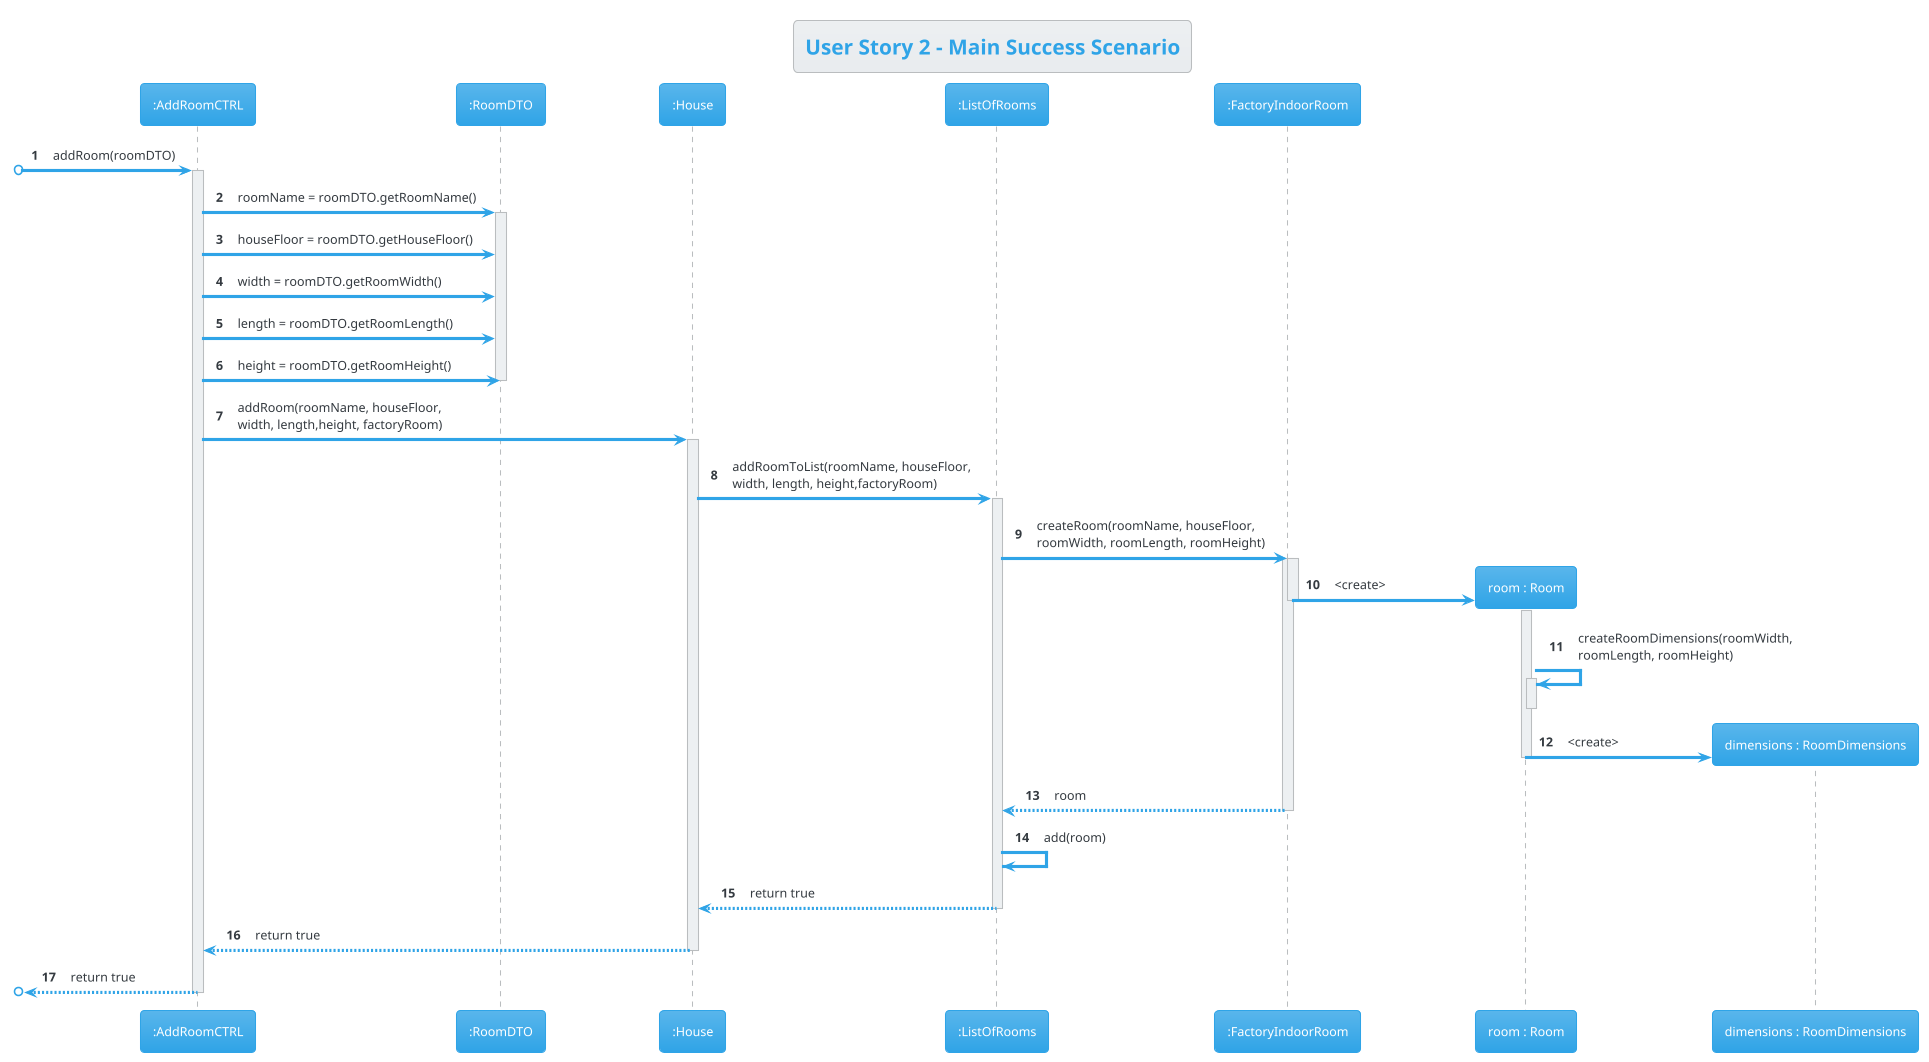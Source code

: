 @startuml
!theme cerulean
autonumber
title User Story 2 - Main Success Scenario
participant ":AddRoomCTRL" as C
participant ":RoomDTO" as dto
participant ":House" as H
participant ":ListOfRooms" as LOR
participant ":FactoryIndoorRoom" as FR
participant "room : Room" as R
participant "dimensions : RoomDimensions" as RD
skinparam ParticipantPadding 50

[o-> C : addRoom(roomDTO)
activate C
C -> dto : roomName = roomDTO.getRoomName()
activate dto
C -> dto : houseFloor = roomDTO.getHouseFloor()
C -> dto : width = roomDTO.getRoomWidth()
C -> dto : length = roomDTO.getRoomLength()
C -> dto : height = roomDTO.getRoomHeight()
deactivate dto
C -> H : addRoom(roomName, houseFloor, \nwidth, length,height, factoryRoom)
activate H
H -> LOR : addRoomToList(roomName, houseFloor, \nwidth, length, height,factoryRoom)
activate LOR
LOR -> FR : createRoom(roomName, houseFloor, \nroomWidth, roomLength, roomHeight)
activate FR
Activate FR
FR -> R** : <create>
deactivate FR
activate R
R -> R : createRoomDimensions(roomWidth,\nroomLength, roomHeight)
activate R
deactivate R
R -> RD** : <create>
deactivate R
FR --> LOR : room
deactivate FR
LOR -> LOR : add(room)
LOR --> H : return true

deactivate LOR
H --> C : return true
deactivate H
[o<-- C : return true
deactivate C
@enduml
